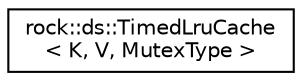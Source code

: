 digraph "类继承关系图"
{
 // LATEX_PDF_SIZE
  edge [fontname="Helvetica",fontsize="10",labelfontname="Helvetica",labelfontsize="10"];
  node [fontname="Helvetica",fontsize="10",shape=record];
  rankdir="LR";
  Node0 [label="rock::ds::TimedLruCache\l\< K, V, MutexType \>",height=0.2,width=0.4,color="black", fillcolor="white", style="filled",URL="$classrock_1_1ds_1_1TimedLruCache.html",tooltip=" "];
}
